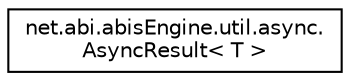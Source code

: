 digraph "Graphical Class Hierarchy"
{
 // LATEX_PDF_SIZE
  edge [fontname="Helvetica",fontsize="10",labelfontname="Helvetica",labelfontsize="10"];
  node [fontname="Helvetica",fontsize="10",shape=record];
  rankdir="LR";
  Node0 [label="net.abi.abisEngine.util.async.\lAsyncResult\< T \>",height=0.2,width=0.4,color="black", fillcolor="white", style="filled",URL="$dd/df9/classnet_1_1abi_1_1abis_engine_1_1util_1_1async_1_1_async_result.html",tooltip=" "];
}
